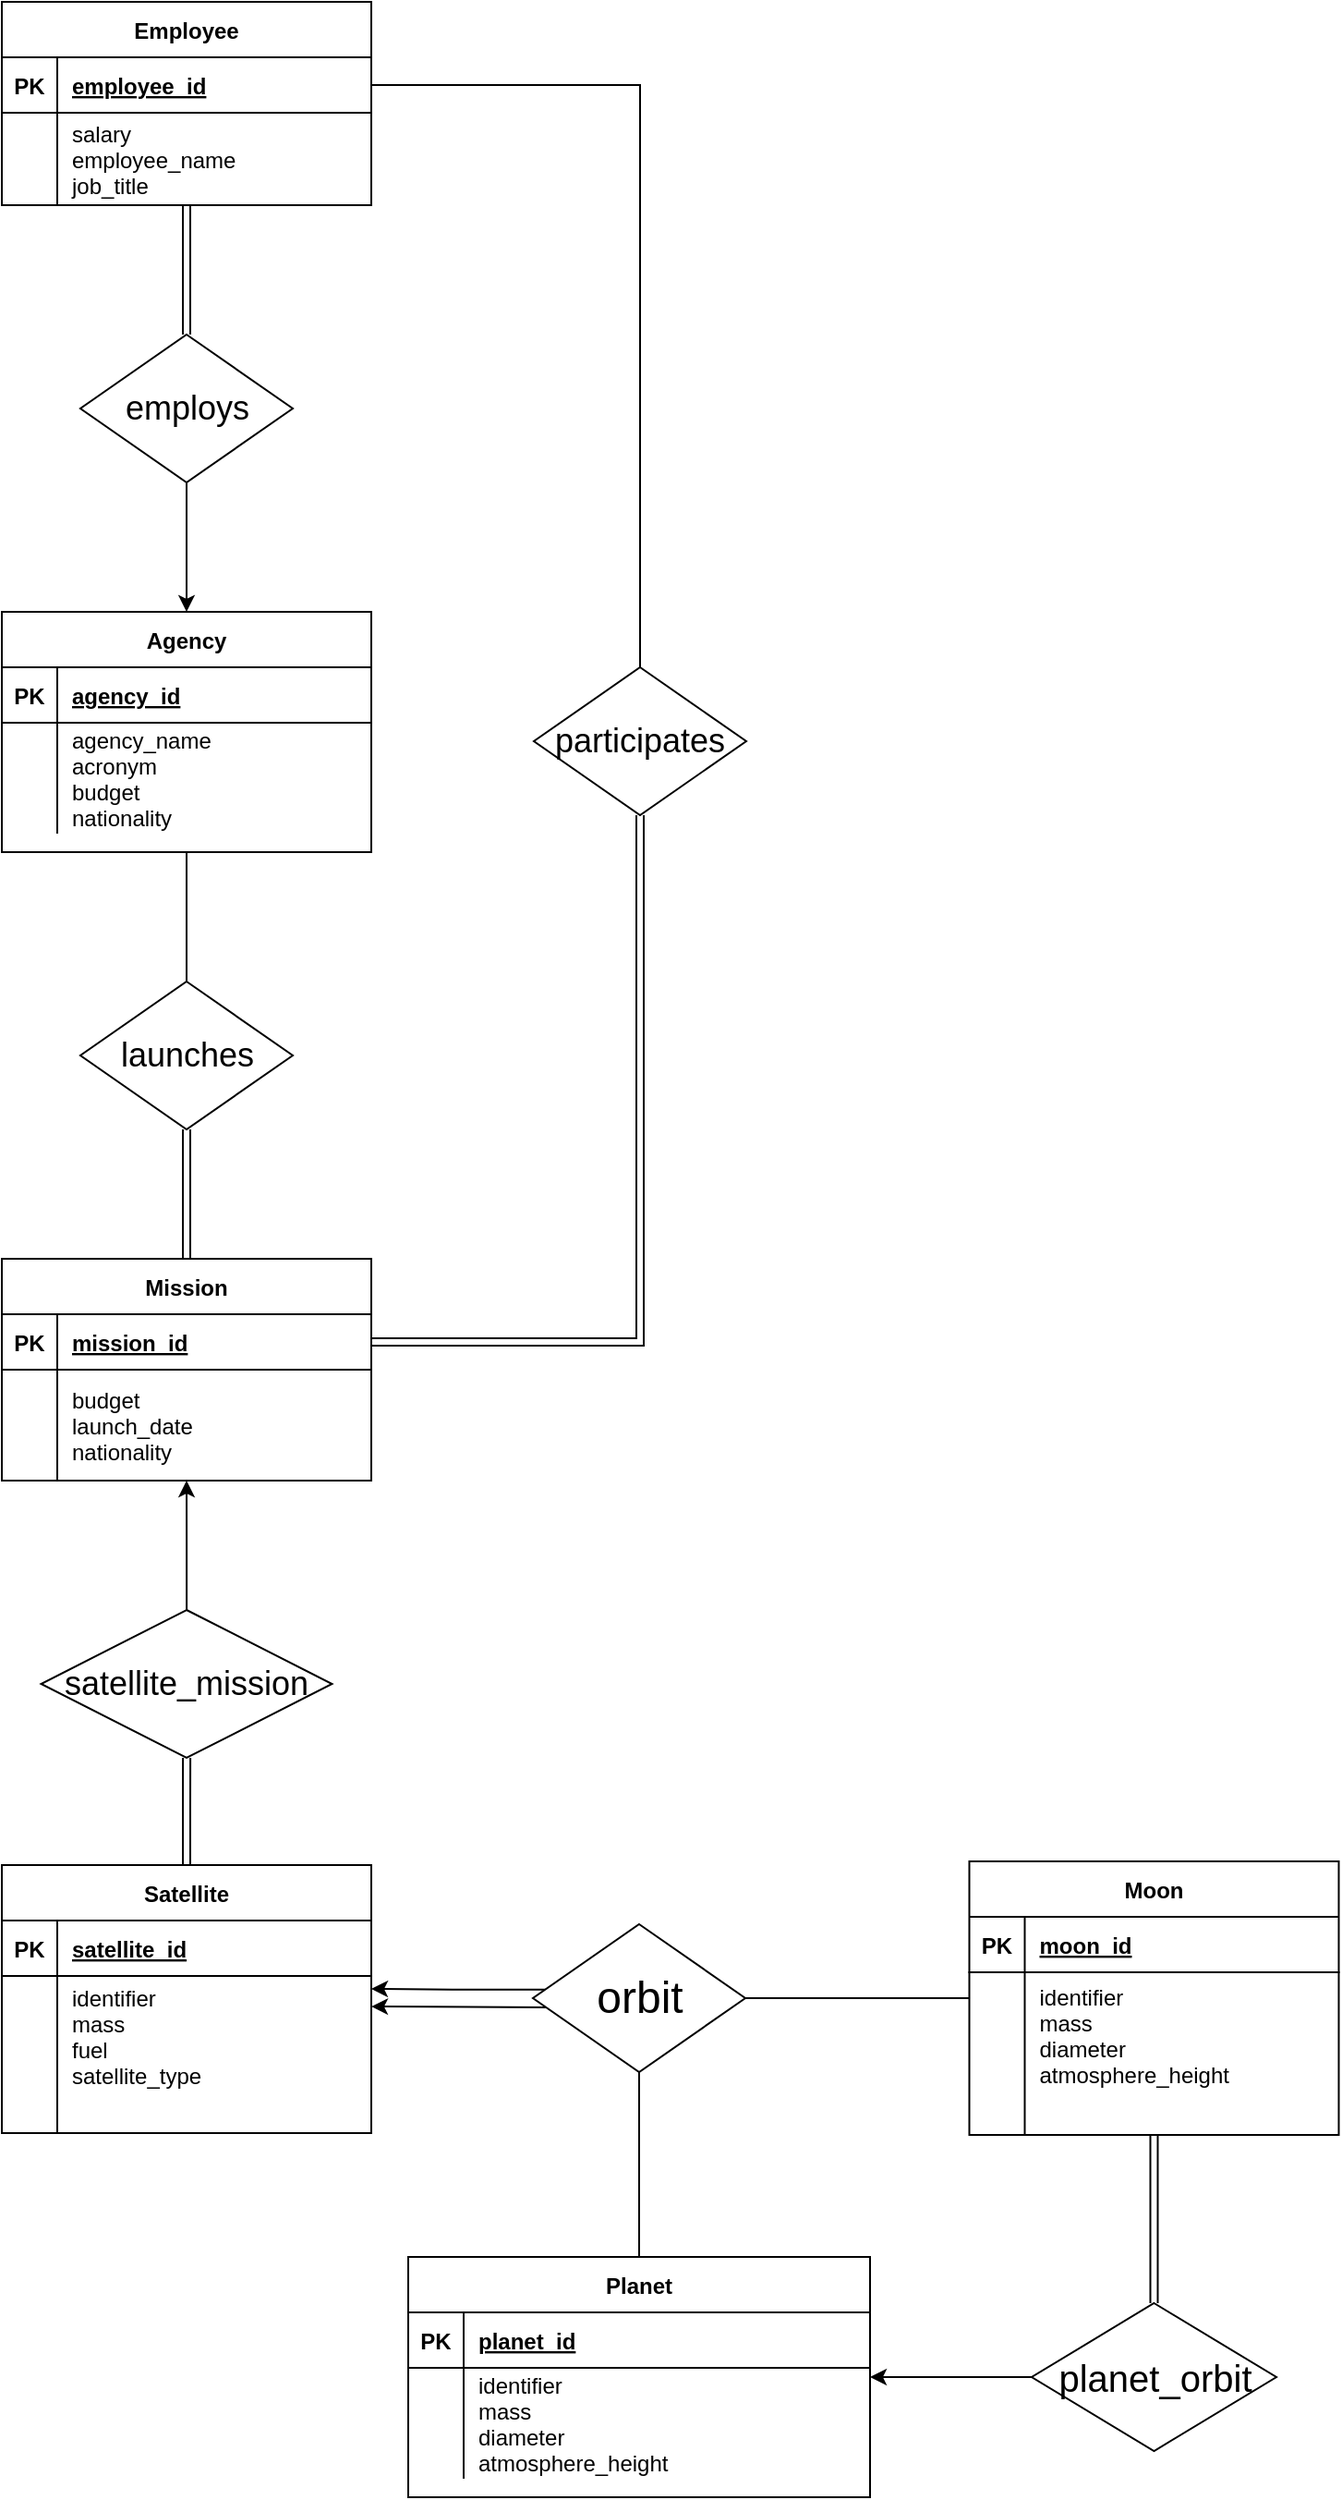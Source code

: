 <mxfile version="22.0.2" type="device">
  <diagram id="R2lEEEUBdFMjLlhIrx00" name="Page-1">
    <mxGraphModel dx="1418" dy="1928" grid="1" gridSize="10" guides="1" tooltips="1" connect="1" arrows="1" fold="1" page="1" pageScale="1" pageWidth="850" pageHeight="1100" math="0" shadow="0" extFonts="Permanent Marker^https://fonts.googleapis.com/css?family=Permanent+Marker">
      <root>
        <mxCell id="0" />
        <mxCell id="1" parent="0" />
        <mxCell id="OnQF7Efn21lv7eKaw0Ne-23" style="rounded=0;orthogonalLoop=1;jettySize=auto;html=1;endArrow=none;endFill=0;" parent="1" source="C-vyLk0tnHw3VtMMgP7b-2" target="OnQF7Efn21lv7eKaw0Ne-21" edge="1">
          <mxGeometry relative="1" as="geometry" />
        </mxCell>
        <mxCell id="C-vyLk0tnHw3VtMMgP7b-2" value="Moon" style="shape=table;startSize=30;container=1;collapsible=1;childLayout=tableLayout;fixedRows=1;rowLines=0;fontStyle=1;align=center;resizeLast=1;" parent="1" vertex="1">
          <mxGeometry x="603.75" y="696" width="200" height="148" as="geometry" />
        </mxCell>
        <mxCell id="C-vyLk0tnHw3VtMMgP7b-3" value="" style="shape=partialRectangle;collapsible=0;dropTarget=0;pointerEvents=0;fillColor=none;points=[[0,0.5],[1,0.5]];portConstraint=eastwest;top=0;left=0;right=0;bottom=1;" parent="C-vyLk0tnHw3VtMMgP7b-2" vertex="1">
          <mxGeometry y="30" width="200" height="30" as="geometry" />
        </mxCell>
        <mxCell id="C-vyLk0tnHw3VtMMgP7b-4" value="PK" style="shape=partialRectangle;overflow=hidden;connectable=0;fillColor=none;top=0;left=0;bottom=0;right=0;fontStyle=1;" parent="C-vyLk0tnHw3VtMMgP7b-3" vertex="1">
          <mxGeometry width="30" height="30" as="geometry">
            <mxRectangle width="30" height="30" as="alternateBounds" />
          </mxGeometry>
        </mxCell>
        <mxCell id="C-vyLk0tnHw3VtMMgP7b-5" value="moon_id" style="shape=partialRectangle;overflow=hidden;connectable=0;fillColor=none;top=0;left=0;bottom=0;right=0;align=left;spacingLeft=6;fontStyle=5;" parent="C-vyLk0tnHw3VtMMgP7b-3" vertex="1">
          <mxGeometry x="30" width="170" height="30" as="geometry">
            <mxRectangle width="170" height="30" as="alternateBounds" />
          </mxGeometry>
        </mxCell>
        <mxCell id="C-vyLk0tnHw3VtMMgP7b-6" value="" style="shape=partialRectangle;collapsible=0;dropTarget=0;pointerEvents=0;fillColor=none;points=[[0,0.5],[1,0.5]];portConstraint=eastwest;top=0;left=0;right=0;bottom=0;" parent="C-vyLk0tnHw3VtMMgP7b-2" vertex="1">
          <mxGeometry y="60" width="200" height="68" as="geometry" />
        </mxCell>
        <mxCell id="C-vyLk0tnHw3VtMMgP7b-7" value="" style="shape=partialRectangle;overflow=hidden;connectable=0;fillColor=none;top=0;left=0;bottom=0;right=0;" parent="C-vyLk0tnHw3VtMMgP7b-6" vertex="1">
          <mxGeometry width="30" height="68" as="geometry">
            <mxRectangle width="30" height="68" as="alternateBounds" />
          </mxGeometry>
        </mxCell>
        <mxCell id="C-vyLk0tnHw3VtMMgP7b-8" value="identifier&#xa;mass&#xa;diameter&#xa;atmosphere_height" style="shape=partialRectangle;overflow=hidden;connectable=0;fillColor=none;top=0;left=0;bottom=0;right=0;align=left;spacingLeft=6;" parent="C-vyLk0tnHw3VtMMgP7b-6" vertex="1">
          <mxGeometry x="30" width="170" height="68" as="geometry">
            <mxRectangle width="170" height="68" as="alternateBounds" />
          </mxGeometry>
        </mxCell>
        <mxCell id="C-vyLk0tnHw3VtMMgP7b-9" value="" style="shape=partialRectangle;collapsible=0;dropTarget=0;pointerEvents=0;fillColor=none;points=[[0,0.5],[1,0.5]];portConstraint=eastwest;top=0;left=0;right=0;bottom=0;" parent="C-vyLk0tnHw3VtMMgP7b-2" vertex="1">
          <mxGeometry y="128" width="200" height="20" as="geometry" />
        </mxCell>
        <mxCell id="C-vyLk0tnHw3VtMMgP7b-10" value="" style="shape=partialRectangle;overflow=hidden;connectable=0;fillColor=none;top=0;left=0;bottom=0;right=0;" parent="C-vyLk0tnHw3VtMMgP7b-9" vertex="1">
          <mxGeometry width="30" height="20" as="geometry">
            <mxRectangle width="30" height="20" as="alternateBounds" />
          </mxGeometry>
        </mxCell>
        <mxCell id="C-vyLk0tnHw3VtMMgP7b-11" value="" style="shape=partialRectangle;overflow=hidden;connectable=0;fillColor=none;top=0;left=0;bottom=0;right=0;align=left;spacingLeft=6;" parent="C-vyLk0tnHw3VtMMgP7b-9" vertex="1">
          <mxGeometry x="30" width="170" height="20" as="geometry">
            <mxRectangle width="170" height="20" as="alternateBounds" />
          </mxGeometry>
        </mxCell>
        <mxCell id="OnQF7Efn21lv7eKaw0Ne-39" style="edgeStyle=orthogonalEdgeStyle;rounded=0;orthogonalLoop=1;jettySize=auto;html=1;endArrow=none;endFill=0;shape=link;" parent="1" source="C-vyLk0tnHw3VtMMgP7b-13" target="OnQF7Efn21lv7eKaw0Ne-38" edge="1">
          <mxGeometry relative="1" as="geometry" />
        </mxCell>
        <mxCell id="C-vyLk0tnHw3VtMMgP7b-13" value="Satellite" style="shape=table;startSize=30;container=1;collapsible=1;childLayout=tableLayout;fixedRows=1;rowLines=0;fontStyle=1;align=center;resizeLast=1;" parent="1" vertex="1">
          <mxGeometry x="80" y="698" width="200" height="145" as="geometry" />
        </mxCell>
        <mxCell id="C-vyLk0tnHw3VtMMgP7b-14" value="" style="shape=partialRectangle;collapsible=0;dropTarget=0;pointerEvents=0;fillColor=none;points=[[0,0.5],[1,0.5]];portConstraint=eastwest;top=0;left=0;right=0;bottom=1;" parent="C-vyLk0tnHw3VtMMgP7b-13" vertex="1">
          <mxGeometry y="30" width="200" height="30" as="geometry" />
        </mxCell>
        <mxCell id="C-vyLk0tnHw3VtMMgP7b-15" value="PK" style="shape=partialRectangle;overflow=hidden;connectable=0;fillColor=none;top=0;left=0;bottom=0;right=0;fontStyle=1;" parent="C-vyLk0tnHw3VtMMgP7b-14" vertex="1">
          <mxGeometry width="30" height="30" as="geometry">
            <mxRectangle width="30" height="30" as="alternateBounds" />
          </mxGeometry>
        </mxCell>
        <mxCell id="C-vyLk0tnHw3VtMMgP7b-16" value="satellite_id" style="shape=partialRectangle;overflow=hidden;connectable=0;fillColor=none;top=0;left=0;bottom=0;right=0;align=left;spacingLeft=6;fontStyle=5;" parent="C-vyLk0tnHw3VtMMgP7b-14" vertex="1">
          <mxGeometry x="30" width="170" height="30" as="geometry">
            <mxRectangle width="170" height="30" as="alternateBounds" />
          </mxGeometry>
        </mxCell>
        <mxCell id="C-vyLk0tnHw3VtMMgP7b-17" value="" style="shape=partialRectangle;collapsible=0;dropTarget=0;pointerEvents=0;fillColor=none;points=[[0,0.5],[1,0.5]];portConstraint=eastwest;top=0;left=0;right=0;bottom=0;" parent="C-vyLk0tnHw3VtMMgP7b-13" vertex="1">
          <mxGeometry y="60" width="200" height="65" as="geometry" />
        </mxCell>
        <mxCell id="C-vyLk0tnHw3VtMMgP7b-18" value="" style="shape=partialRectangle;overflow=hidden;connectable=0;fillColor=none;top=0;left=0;bottom=0;right=0;" parent="C-vyLk0tnHw3VtMMgP7b-17" vertex="1">
          <mxGeometry width="30" height="65" as="geometry">
            <mxRectangle width="30" height="65" as="alternateBounds" />
          </mxGeometry>
        </mxCell>
        <mxCell id="C-vyLk0tnHw3VtMMgP7b-19" value="identifier&#xa;mass&#xa;fuel&#xa;satellite_type" style="shape=partialRectangle;overflow=hidden;connectable=0;fillColor=none;top=0;left=0;bottom=0;right=0;align=left;spacingLeft=6;" parent="C-vyLk0tnHw3VtMMgP7b-17" vertex="1">
          <mxGeometry x="30" width="170" height="65" as="geometry">
            <mxRectangle width="170" height="65" as="alternateBounds" />
          </mxGeometry>
        </mxCell>
        <mxCell id="C-vyLk0tnHw3VtMMgP7b-20" value="" style="shape=partialRectangle;collapsible=0;dropTarget=0;pointerEvents=0;fillColor=none;points=[[0,0.5],[1,0.5]];portConstraint=eastwest;top=0;left=0;right=0;bottom=0;" parent="C-vyLk0tnHw3VtMMgP7b-13" vertex="1">
          <mxGeometry y="125" width="200" height="20" as="geometry" />
        </mxCell>
        <mxCell id="C-vyLk0tnHw3VtMMgP7b-21" value="" style="shape=partialRectangle;overflow=hidden;connectable=0;fillColor=none;top=0;left=0;bottom=0;right=0;" parent="C-vyLk0tnHw3VtMMgP7b-20" vertex="1">
          <mxGeometry width="30" height="20" as="geometry">
            <mxRectangle width="30" height="20" as="alternateBounds" />
          </mxGeometry>
        </mxCell>
        <mxCell id="C-vyLk0tnHw3VtMMgP7b-22" value="" style="shape=partialRectangle;overflow=hidden;connectable=0;fillColor=none;top=0;left=0;bottom=0;right=0;align=left;spacingLeft=6;" parent="C-vyLk0tnHw3VtMMgP7b-20" vertex="1">
          <mxGeometry x="30" width="170" height="20" as="geometry">
            <mxRectangle width="170" height="20" as="alternateBounds" />
          </mxGeometry>
        </mxCell>
        <mxCell id="OnQF7Efn21lv7eKaw0Ne-24" style="rounded=0;orthogonalLoop=1;jettySize=auto;html=1;startArrow=none;startFill=0;endArrow=none;endFill=0;" parent="1" source="C-vyLk0tnHw3VtMMgP7b-23" target="OnQF7Efn21lv7eKaw0Ne-21" edge="1">
          <mxGeometry relative="1" as="geometry" />
        </mxCell>
        <mxCell id="C-vyLk0tnHw3VtMMgP7b-23" value="Planet" style="shape=table;startSize=30;container=1;collapsible=1;childLayout=tableLayout;fixedRows=1;rowLines=0;fontStyle=1;align=center;resizeLast=1;" parent="1" vertex="1">
          <mxGeometry x="300" y="910" width="250" height="130" as="geometry" />
        </mxCell>
        <mxCell id="C-vyLk0tnHw3VtMMgP7b-24" value="" style="shape=partialRectangle;collapsible=0;dropTarget=0;pointerEvents=0;fillColor=none;points=[[0,0.5],[1,0.5]];portConstraint=eastwest;top=0;left=0;right=0;bottom=1;" parent="C-vyLk0tnHw3VtMMgP7b-23" vertex="1">
          <mxGeometry y="30" width="250" height="30" as="geometry" />
        </mxCell>
        <mxCell id="C-vyLk0tnHw3VtMMgP7b-25" value="PK" style="shape=partialRectangle;overflow=hidden;connectable=0;fillColor=none;top=0;left=0;bottom=0;right=0;fontStyle=1;" parent="C-vyLk0tnHw3VtMMgP7b-24" vertex="1">
          <mxGeometry width="30" height="30" as="geometry">
            <mxRectangle width="30" height="30" as="alternateBounds" />
          </mxGeometry>
        </mxCell>
        <mxCell id="C-vyLk0tnHw3VtMMgP7b-26" value="planet_id" style="shape=partialRectangle;overflow=hidden;connectable=0;fillColor=none;top=0;left=0;bottom=0;right=0;align=left;spacingLeft=6;fontStyle=5;" parent="C-vyLk0tnHw3VtMMgP7b-24" vertex="1">
          <mxGeometry x="30" width="220" height="30" as="geometry">
            <mxRectangle width="220" height="30" as="alternateBounds" />
          </mxGeometry>
        </mxCell>
        <mxCell id="C-vyLk0tnHw3VtMMgP7b-27" value="" style="shape=partialRectangle;collapsible=0;dropTarget=0;pointerEvents=0;fillColor=none;points=[[0,0.5],[1,0.5]];portConstraint=eastwest;top=0;left=0;right=0;bottom=0;" parent="C-vyLk0tnHw3VtMMgP7b-23" vertex="1">
          <mxGeometry y="60" width="250" height="60" as="geometry" />
        </mxCell>
        <mxCell id="C-vyLk0tnHw3VtMMgP7b-28" value="" style="shape=partialRectangle;overflow=hidden;connectable=0;fillColor=none;top=0;left=0;bottom=0;right=0;" parent="C-vyLk0tnHw3VtMMgP7b-27" vertex="1">
          <mxGeometry width="30" height="60" as="geometry">
            <mxRectangle width="30" height="60" as="alternateBounds" />
          </mxGeometry>
        </mxCell>
        <mxCell id="C-vyLk0tnHw3VtMMgP7b-29" value="identifier&#xa;mass&#xa;diameter&#xa;atmosphere_height" style="shape=partialRectangle;overflow=hidden;connectable=0;fillColor=none;top=0;left=0;bottom=0;right=0;align=left;spacingLeft=6;" parent="C-vyLk0tnHw3VtMMgP7b-27" vertex="1">
          <mxGeometry x="30" width="220" height="60" as="geometry">
            <mxRectangle width="220" height="60" as="alternateBounds" />
          </mxGeometry>
        </mxCell>
        <mxCell id="OnQF7Efn21lv7eKaw0Ne-2" value="Agency" style="shape=table;startSize=30;container=1;collapsible=1;childLayout=tableLayout;fixedRows=1;rowLines=0;fontStyle=1;align=center;resizeLast=1;" parent="1" vertex="1">
          <mxGeometry x="80" y="20" width="200" height="130" as="geometry" />
        </mxCell>
        <mxCell id="OnQF7Efn21lv7eKaw0Ne-3" value="" style="shape=partialRectangle;collapsible=0;dropTarget=0;pointerEvents=0;fillColor=none;points=[[0,0.5],[1,0.5]];portConstraint=eastwest;top=0;left=0;right=0;bottom=1;" parent="OnQF7Efn21lv7eKaw0Ne-2" vertex="1">
          <mxGeometry y="30" width="200" height="30" as="geometry" />
        </mxCell>
        <mxCell id="OnQF7Efn21lv7eKaw0Ne-4" value="PK" style="shape=partialRectangle;overflow=hidden;connectable=0;fillColor=none;top=0;left=0;bottom=0;right=0;fontStyle=1;" parent="OnQF7Efn21lv7eKaw0Ne-3" vertex="1">
          <mxGeometry width="30" height="30" as="geometry">
            <mxRectangle width="30" height="30" as="alternateBounds" />
          </mxGeometry>
        </mxCell>
        <mxCell id="OnQF7Efn21lv7eKaw0Ne-5" value="agency_id" style="shape=partialRectangle;overflow=hidden;connectable=0;fillColor=none;top=0;left=0;bottom=0;right=0;align=left;spacingLeft=6;fontStyle=5;" parent="OnQF7Efn21lv7eKaw0Ne-3" vertex="1">
          <mxGeometry x="30" width="170" height="30" as="geometry">
            <mxRectangle width="170" height="30" as="alternateBounds" />
          </mxGeometry>
        </mxCell>
        <mxCell id="OnQF7Efn21lv7eKaw0Ne-6" value="" style="shape=partialRectangle;collapsible=0;dropTarget=0;pointerEvents=0;fillColor=none;points=[[0,0.5],[1,0.5]];portConstraint=eastwest;top=0;left=0;right=0;bottom=0;" parent="OnQF7Efn21lv7eKaw0Ne-2" vertex="1">
          <mxGeometry y="60" width="200" height="60" as="geometry" />
        </mxCell>
        <mxCell id="OnQF7Efn21lv7eKaw0Ne-7" value="" style="shape=partialRectangle;overflow=hidden;connectable=0;fillColor=none;top=0;left=0;bottom=0;right=0;" parent="OnQF7Efn21lv7eKaw0Ne-6" vertex="1">
          <mxGeometry width="30" height="60" as="geometry">
            <mxRectangle width="30" height="60" as="alternateBounds" />
          </mxGeometry>
        </mxCell>
        <mxCell id="OnQF7Efn21lv7eKaw0Ne-8" value="agency_name&#xa;acronym&#xa;budget&#xa;nationality" style="shape=partialRectangle;overflow=hidden;connectable=0;fillColor=none;top=0;left=0;bottom=0;right=0;align=left;spacingLeft=6;" parent="OnQF7Efn21lv7eKaw0Ne-6" vertex="1">
          <mxGeometry x="30" width="170" height="60" as="geometry">
            <mxRectangle width="170" height="60" as="alternateBounds" />
          </mxGeometry>
        </mxCell>
        <mxCell id="OnQF7Efn21lv7eKaw0Ne-47" style="rounded=0;orthogonalLoop=1;jettySize=auto;html=1;endArrow=none;endFill=0;shape=link;" parent="1" source="OnQF7Efn21lv7eKaw0Ne-9" target="OnQF7Efn21lv7eKaw0Ne-46" edge="1">
          <mxGeometry relative="1" as="geometry" />
        </mxCell>
        <mxCell id="OnQF7Efn21lv7eKaw0Ne-9" value="Employee" style="shape=table;startSize=30;container=1;collapsible=1;childLayout=tableLayout;fixedRows=1;rowLines=0;fontStyle=1;align=center;resizeLast=1;" parent="1" vertex="1">
          <mxGeometry x="80" y="-310" width="200" height="110" as="geometry" />
        </mxCell>
        <mxCell id="OnQF7Efn21lv7eKaw0Ne-10" value="" style="shape=partialRectangle;collapsible=0;dropTarget=0;pointerEvents=0;fillColor=none;points=[[0,0.5],[1,0.5]];portConstraint=eastwest;top=0;left=0;right=0;bottom=1;" parent="OnQF7Efn21lv7eKaw0Ne-9" vertex="1">
          <mxGeometry y="30" width="200" height="30" as="geometry" />
        </mxCell>
        <mxCell id="OnQF7Efn21lv7eKaw0Ne-11" value="PK" style="shape=partialRectangle;overflow=hidden;connectable=0;fillColor=none;top=0;left=0;bottom=0;right=0;fontStyle=1;" parent="OnQF7Efn21lv7eKaw0Ne-10" vertex="1">
          <mxGeometry width="30" height="30" as="geometry">
            <mxRectangle width="30" height="30" as="alternateBounds" />
          </mxGeometry>
        </mxCell>
        <mxCell id="OnQF7Efn21lv7eKaw0Ne-12" value="employee_id" style="shape=partialRectangle;overflow=hidden;connectable=0;fillColor=none;top=0;left=0;bottom=0;right=0;align=left;spacingLeft=6;fontStyle=5;" parent="OnQF7Efn21lv7eKaw0Ne-10" vertex="1">
          <mxGeometry x="30" width="170" height="30" as="geometry">
            <mxRectangle width="170" height="30" as="alternateBounds" />
          </mxGeometry>
        </mxCell>
        <mxCell id="OnQF7Efn21lv7eKaw0Ne-13" value="" style="shape=partialRectangle;collapsible=0;dropTarget=0;pointerEvents=0;fillColor=none;points=[[0,0.5],[1,0.5]];portConstraint=eastwest;top=0;left=0;right=0;bottom=0;" parent="OnQF7Efn21lv7eKaw0Ne-9" vertex="1">
          <mxGeometry y="60" width="200" height="50" as="geometry" />
        </mxCell>
        <mxCell id="OnQF7Efn21lv7eKaw0Ne-14" value="" style="shape=partialRectangle;overflow=hidden;connectable=0;fillColor=none;top=0;left=0;bottom=0;right=0;" parent="OnQF7Efn21lv7eKaw0Ne-13" vertex="1">
          <mxGeometry width="30" height="50" as="geometry">
            <mxRectangle width="30" height="50" as="alternateBounds" />
          </mxGeometry>
        </mxCell>
        <mxCell id="OnQF7Efn21lv7eKaw0Ne-15" value="salary&#xa;employee_name&#xa;job_title" style="shape=partialRectangle;overflow=hidden;connectable=0;fillColor=none;top=0;left=0;bottom=0;right=0;align=left;spacingLeft=6;" parent="OnQF7Efn21lv7eKaw0Ne-13" vertex="1">
          <mxGeometry x="30" width="170" height="50" as="geometry">
            <mxRectangle width="170" height="50" as="alternateBounds" />
          </mxGeometry>
        </mxCell>
        <mxCell id="fQ6Afk73IqS5YjXyjYN_-1" style="edgeStyle=orthogonalEdgeStyle;rounded=0;orthogonalLoop=1;jettySize=auto;html=1;" parent="1" source="OnQF7Efn21lv7eKaw0Ne-18" target="C-vyLk0tnHw3VtMMgP7b-23" edge="1">
          <mxGeometry relative="1" as="geometry" />
        </mxCell>
        <mxCell id="OnQF7Efn21lv7eKaw0Ne-18" value="&lt;font style=&quot;font-size: 20px;&quot;&gt;planet_orbit&lt;/font&gt;" style="rhombus;whiteSpace=wrap;html=1;" parent="1" vertex="1">
          <mxGeometry x="637.5" y="935" width="132.5" height="80" as="geometry" />
        </mxCell>
        <mxCell id="fQ6Afk73IqS5YjXyjYN_-2" style="edgeStyle=orthogonalEdgeStyle;rounded=0;orthogonalLoop=1;jettySize=auto;html=1;exitX=0.066;exitY=0.563;exitDx=0;exitDy=0;exitPerimeter=0;" parent="1" source="OnQF7Efn21lv7eKaw0Ne-21" edge="1">
          <mxGeometry relative="1" as="geometry">
            <mxPoint x="367.5" y="775" as="sourcePoint" />
            <mxPoint x="280.0" y="774.512" as="targetPoint" />
          </mxGeometry>
        </mxCell>
        <mxCell id="fQ6Afk73IqS5YjXyjYN_-3" style="edgeStyle=orthogonalEdgeStyle;rounded=0;orthogonalLoop=1;jettySize=auto;html=1;exitX=0.06;exitY=0.442;exitDx=0;exitDy=0;exitPerimeter=0;entryX=1;entryY=0.107;entryDx=0;entryDy=0;entryPerimeter=0;" parent="1" source="OnQF7Efn21lv7eKaw0Ne-21" target="C-vyLk0tnHw3VtMMgP7b-17" edge="1">
          <mxGeometry relative="1" as="geometry">
            <mxPoint x="368" y="765.49" as="sourcePoint" />
            <mxPoint x="280.5" y="765.002" as="targetPoint" />
          </mxGeometry>
        </mxCell>
        <mxCell id="OnQF7Efn21lv7eKaw0Ne-21" value="&lt;font style=&quot;font-size: 24px;&quot;&gt;orbit&lt;/font&gt;" style="rhombus;whiteSpace=wrap;html=1;" parent="1" vertex="1">
          <mxGeometry x="367.5" y="730" width="115" height="80" as="geometry" />
        </mxCell>
        <mxCell id="OnQF7Efn21lv7eKaw0Ne-44" style="edgeStyle=orthogonalEdgeStyle;rounded=0;orthogonalLoop=1;jettySize=auto;html=1;shape=link;" parent="1" source="OnQF7Efn21lv7eKaw0Ne-31" target="OnQF7Efn21lv7eKaw0Ne-43" edge="1">
          <mxGeometry relative="1" as="geometry" />
        </mxCell>
        <mxCell id="OnQF7Efn21lv7eKaw0Ne-31" value="Mission" style="shape=table;startSize=30;container=1;collapsible=1;childLayout=tableLayout;fixedRows=1;rowLines=0;fontStyle=1;align=center;resizeLast=1;" parent="1" vertex="1">
          <mxGeometry x="80" y="370" width="200" height="120" as="geometry" />
        </mxCell>
        <mxCell id="OnQF7Efn21lv7eKaw0Ne-32" value="" style="shape=partialRectangle;collapsible=0;dropTarget=0;pointerEvents=0;fillColor=none;points=[[0,0.5],[1,0.5]];portConstraint=eastwest;top=0;left=0;right=0;bottom=1;" parent="OnQF7Efn21lv7eKaw0Ne-31" vertex="1">
          <mxGeometry y="30" width="200" height="30" as="geometry" />
        </mxCell>
        <mxCell id="OnQF7Efn21lv7eKaw0Ne-33" value="PK" style="shape=partialRectangle;overflow=hidden;connectable=0;fillColor=none;top=0;left=0;bottom=0;right=0;fontStyle=1;" parent="OnQF7Efn21lv7eKaw0Ne-32" vertex="1">
          <mxGeometry width="30" height="30" as="geometry">
            <mxRectangle width="30" height="30" as="alternateBounds" />
          </mxGeometry>
        </mxCell>
        <mxCell id="OnQF7Efn21lv7eKaw0Ne-34" value="mission_id" style="shape=partialRectangle;overflow=hidden;connectable=0;fillColor=none;top=0;left=0;bottom=0;right=0;align=left;spacingLeft=6;fontStyle=5;" parent="OnQF7Efn21lv7eKaw0Ne-32" vertex="1">
          <mxGeometry x="30" width="170" height="30" as="geometry">
            <mxRectangle width="170" height="30" as="alternateBounds" />
          </mxGeometry>
        </mxCell>
        <mxCell id="OnQF7Efn21lv7eKaw0Ne-35" value="" style="shape=partialRectangle;collapsible=0;dropTarget=0;pointerEvents=0;fillColor=none;points=[[0,0.5],[1,0.5]];portConstraint=eastwest;top=0;left=0;right=0;bottom=0;" parent="OnQF7Efn21lv7eKaw0Ne-31" vertex="1">
          <mxGeometry y="60" width="200" height="60" as="geometry" />
        </mxCell>
        <mxCell id="OnQF7Efn21lv7eKaw0Ne-36" value="" style="shape=partialRectangle;overflow=hidden;connectable=0;fillColor=none;top=0;left=0;bottom=0;right=0;" parent="OnQF7Efn21lv7eKaw0Ne-35" vertex="1">
          <mxGeometry width="30" height="60" as="geometry">
            <mxRectangle width="30" height="60" as="alternateBounds" />
          </mxGeometry>
        </mxCell>
        <mxCell id="OnQF7Efn21lv7eKaw0Ne-37" value="budget&#xa;launch_date&#xa;nationality" style="shape=partialRectangle;overflow=hidden;connectable=0;fillColor=none;top=0;left=0;bottom=0;right=0;align=left;spacingLeft=6;" parent="OnQF7Efn21lv7eKaw0Ne-35" vertex="1">
          <mxGeometry x="30" width="170" height="60" as="geometry">
            <mxRectangle width="170" height="60" as="alternateBounds" />
          </mxGeometry>
        </mxCell>
        <mxCell id="fQ6Afk73IqS5YjXyjYN_-4" style="edgeStyle=orthogonalEdgeStyle;rounded=0;orthogonalLoop=1;jettySize=auto;html=1;" parent="1" source="OnQF7Efn21lv7eKaw0Ne-38" target="OnQF7Efn21lv7eKaw0Ne-31" edge="1">
          <mxGeometry relative="1" as="geometry" />
        </mxCell>
        <mxCell id="OnQF7Efn21lv7eKaw0Ne-38" value="&lt;font style=&quot;font-size: 18px;&quot;&gt;satellite_mission&lt;/font&gt;" style="rhombus;whiteSpace=wrap;html=1;" parent="1" vertex="1">
          <mxGeometry x="101.25" y="560" width="157.5" height="80" as="geometry" />
        </mxCell>
        <mxCell id="OnQF7Efn21lv7eKaw0Ne-45" style="edgeStyle=orthogonalEdgeStyle;rounded=0;orthogonalLoop=1;jettySize=auto;html=1;endArrow=none;endFill=0;" parent="1" source="OnQF7Efn21lv7eKaw0Ne-43" target="OnQF7Efn21lv7eKaw0Ne-2" edge="1">
          <mxGeometry relative="1" as="geometry" />
        </mxCell>
        <mxCell id="OnQF7Efn21lv7eKaw0Ne-43" value="&lt;font style=&quot;font-size: 18px;&quot;&gt;launches&lt;/font&gt;" style="rhombus;whiteSpace=wrap;html=1;" parent="1" vertex="1">
          <mxGeometry x="122.5" y="220" width="115" height="80" as="geometry" />
        </mxCell>
        <mxCell id="OnQF7Efn21lv7eKaw0Ne-48" style="edgeStyle=orthogonalEdgeStyle;rounded=0;orthogonalLoop=1;jettySize=auto;html=1;endArrow=classic;endFill=1;" parent="1" source="OnQF7Efn21lv7eKaw0Ne-46" target="OnQF7Efn21lv7eKaw0Ne-2" edge="1">
          <mxGeometry relative="1" as="geometry" />
        </mxCell>
        <mxCell id="OnQF7Efn21lv7eKaw0Ne-46" value="&lt;font style=&quot;font-size: 18px;&quot;&gt;employs&lt;/font&gt;" style="rhombus;whiteSpace=wrap;html=1;" parent="1" vertex="1">
          <mxGeometry x="122.5" y="-130" width="115" height="80" as="geometry" />
        </mxCell>
        <mxCell id="k7hFuTegRZ1rOeOIUMyP-1" style="rounded=0;orthogonalLoop=1;jettySize=auto;html=1;endArrow=none;endFill=0;shape=link;" parent="1" source="OnQF7Efn21lv7eKaw0Ne-18" target="C-vyLk0tnHw3VtMMgP7b-9" edge="1">
          <mxGeometry relative="1" as="geometry" />
        </mxCell>
        <mxCell id="k_z5smAPfGws4BbUcNhc-3" style="edgeStyle=orthogonalEdgeStyle;rounded=0;orthogonalLoop=1;jettySize=auto;html=1;entryX=1;entryY=0.5;entryDx=0;entryDy=0;shape=link;" parent="1" source="k_z5smAPfGws4BbUcNhc-1" target="OnQF7Efn21lv7eKaw0Ne-32" edge="1">
          <mxGeometry relative="1" as="geometry" />
        </mxCell>
        <mxCell id="k_z5smAPfGws4BbUcNhc-4" style="edgeStyle=orthogonalEdgeStyle;rounded=0;orthogonalLoop=1;jettySize=auto;html=1;entryX=1;entryY=0.5;entryDx=0;entryDy=0;endArrow=none;endFill=0;" parent="1" source="k_z5smAPfGws4BbUcNhc-1" target="OnQF7Efn21lv7eKaw0Ne-10" edge="1">
          <mxGeometry relative="1" as="geometry" />
        </mxCell>
        <mxCell id="k_z5smAPfGws4BbUcNhc-1" value="&lt;font style=&quot;font-size: 18px;&quot;&gt;participates&lt;/font&gt;" style="rhombus;whiteSpace=wrap;html=1;" parent="1" vertex="1">
          <mxGeometry x="368" y="50" width="115" height="80" as="geometry" />
        </mxCell>
      </root>
    </mxGraphModel>
  </diagram>
</mxfile>
